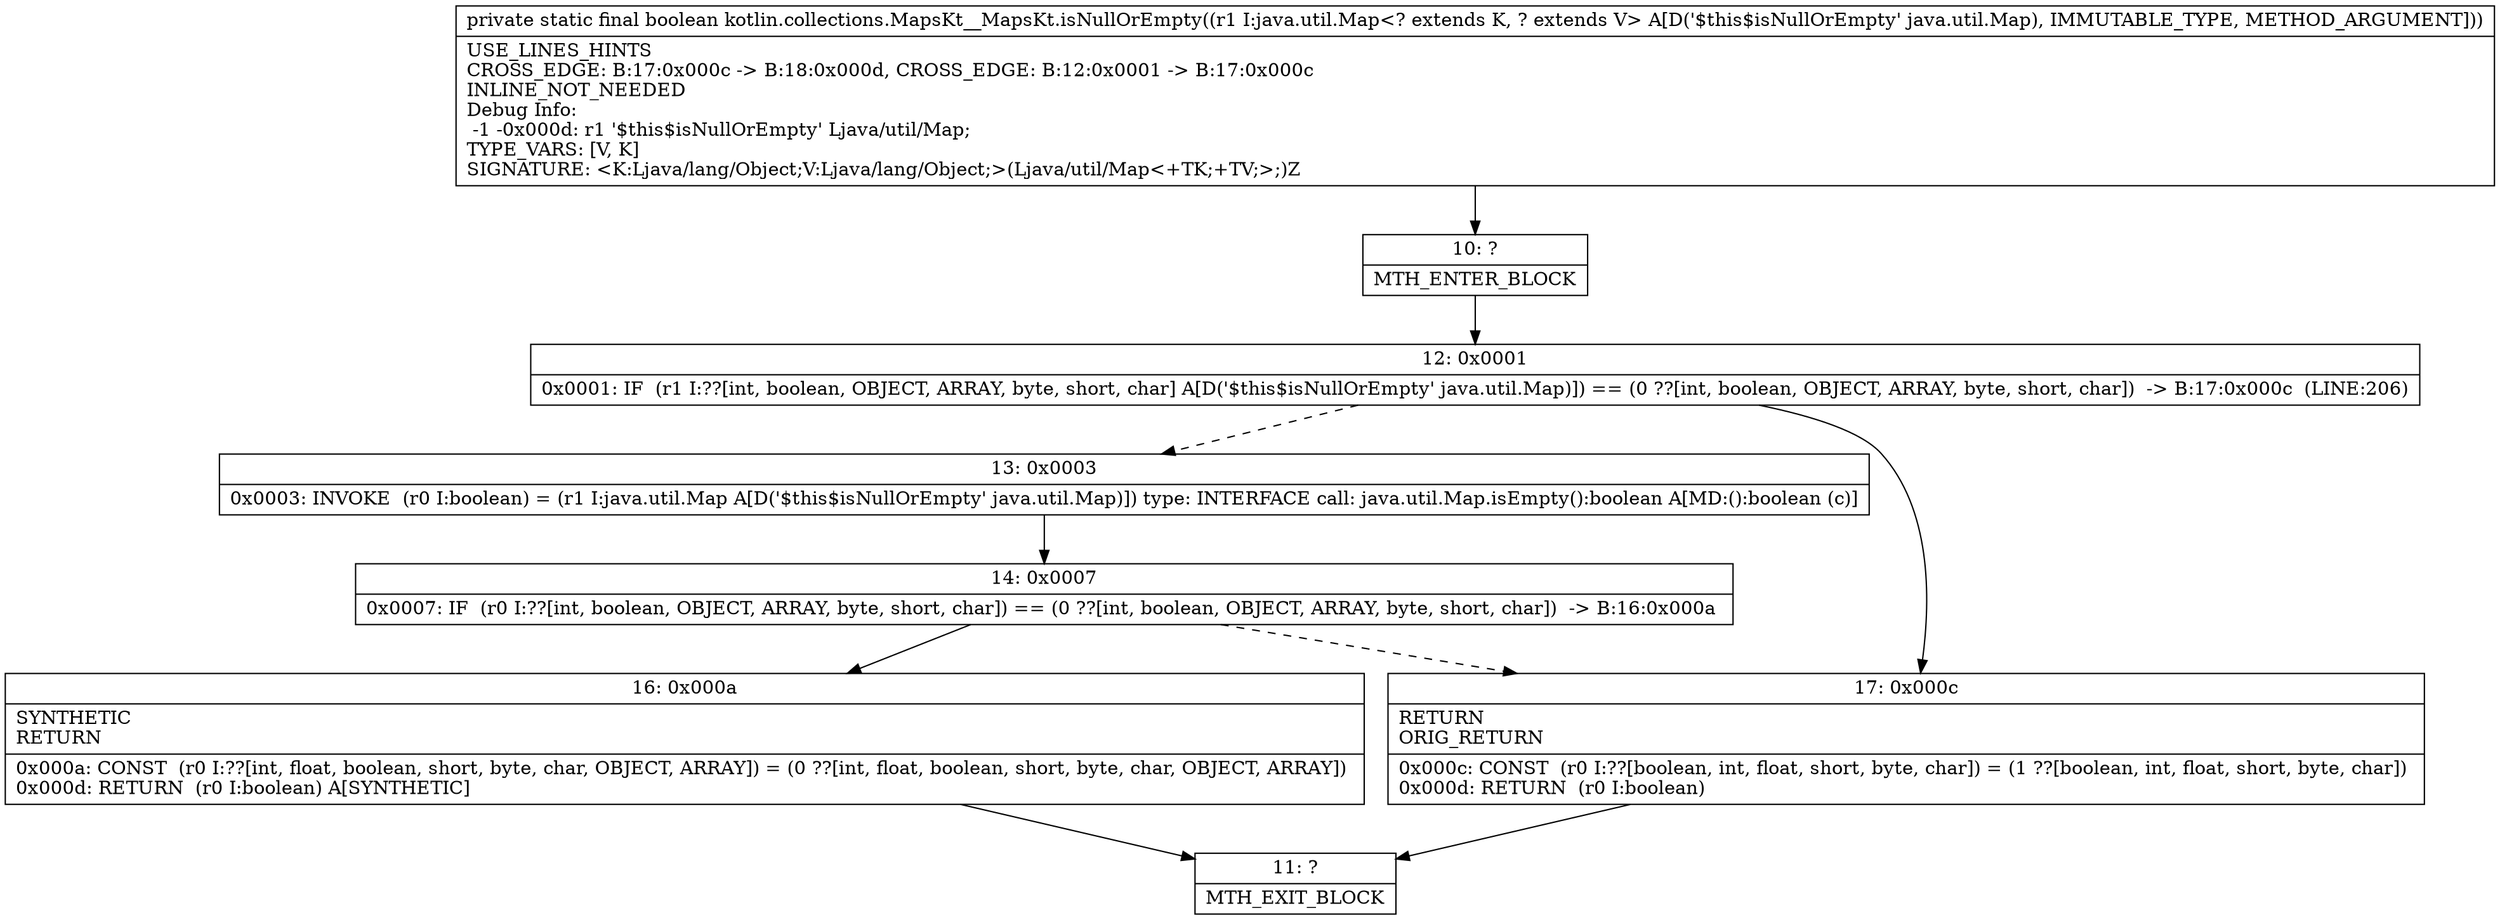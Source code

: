 digraph "CFG forkotlin.collections.MapsKt__MapsKt.isNullOrEmpty(Ljava\/util\/Map;)Z" {
Node_10 [shape=record,label="{10\:\ ?|MTH_ENTER_BLOCK\l}"];
Node_12 [shape=record,label="{12\:\ 0x0001|0x0001: IF  (r1 I:??[int, boolean, OBJECT, ARRAY, byte, short, char] A[D('$this$isNullOrEmpty' java.util.Map)]) == (0 ??[int, boolean, OBJECT, ARRAY, byte, short, char])  \-\> B:17:0x000c  (LINE:206)\l}"];
Node_13 [shape=record,label="{13\:\ 0x0003|0x0003: INVOKE  (r0 I:boolean) = (r1 I:java.util.Map A[D('$this$isNullOrEmpty' java.util.Map)]) type: INTERFACE call: java.util.Map.isEmpty():boolean A[MD:():boolean (c)]\l}"];
Node_14 [shape=record,label="{14\:\ 0x0007|0x0007: IF  (r0 I:??[int, boolean, OBJECT, ARRAY, byte, short, char]) == (0 ??[int, boolean, OBJECT, ARRAY, byte, short, char])  \-\> B:16:0x000a \l}"];
Node_16 [shape=record,label="{16\:\ 0x000a|SYNTHETIC\lRETURN\l|0x000a: CONST  (r0 I:??[int, float, boolean, short, byte, char, OBJECT, ARRAY]) = (0 ??[int, float, boolean, short, byte, char, OBJECT, ARRAY]) \l0x000d: RETURN  (r0 I:boolean) A[SYNTHETIC]\l}"];
Node_11 [shape=record,label="{11\:\ ?|MTH_EXIT_BLOCK\l}"];
Node_17 [shape=record,label="{17\:\ 0x000c|RETURN\lORIG_RETURN\l|0x000c: CONST  (r0 I:??[boolean, int, float, short, byte, char]) = (1 ??[boolean, int, float, short, byte, char]) \l0x000d: RETURN  (r0 I:boolean) \l}"];
MethodNode[shape=record,label="{private static final boolean kotlin.collections.MapsKt__MapsKt.isNullOrEmpty((r1 I:java.util.Map\<? extends K, ? extends V\> A[D('$this$isNullOrEmpty' java.util.Map), IMMUTABLE_TYPE, METHOD_ARGUMENT]))  | USE_LINES_HINTS\lCROSS_EDGE: B:17:0x000c \-\> B:18:0x000d, CROSS_EDGE: B:12:0x0001 \-\> B:17:0x000c\lINLINE_NOT_NEEDED\lDebug Info:\l  \-1 \-0x000d: r1 '$this$isNullOrEmpty' Ljava\/util\/Map;\lTYPE_VARS: [V, K]\lSIGNATURE: \<K:Ljava\/lang\/Object;V:Ljava\/lang\/Object;\>(Ljava\/util\/Map\<+TK;+TV;\>;)Z\l}"];
MethodNode -> Node_10;Node_10 -> Node_12;
Node_12 -> Node_13[style=dashed];
Node_12 -> Node_17;
Node_13 -> Node_14;
Node_14 -> Node_16;
Node_14 -> Node_17[style=dashed];
Node_16 -> Node_11;
Node_17 -> Node_11;
}

